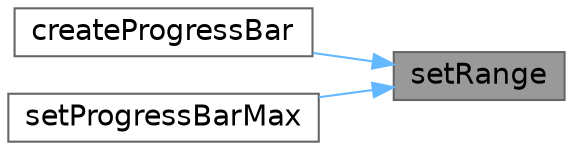 digraph "setRange"
{
 // LATEX_PDF_SIZE
  bgcolor="transparent";
  edge [fontname=Helvetica,fontsize=14,labelfontname=Helvetica,labelfontsize=14];
  node [fontname=Helvetica,fontsize=14,shape=box,height=0.2,width=0.4];
  rankdir="RL";
  Node1 [id="Node000001",label="setRange",height=0.2,width=0.4,color="gray40", fillcolor="grey60", style="filled", fontcolor="black",tooltip=" "];
  Node1 -> Node2 [id="edge1_Node000001_Node000002",dir="back",color="steelblue1",style="solid",tooltip=" "];
  Node2 [id="Node000002",label="createProgressBar",height=0.2,width=0.4,color="grey40", fillcolor="white", style="filled",URL="$db/da5/classWinBinder.html#a199792c1f6a882199ef76f64b4f67de0",tooltip=" "];
  Node1 -> Node3 [id="edge2_Node000001_Node000003",dir="back",color="steelblue1",style="solid",tooltip=" "];
  Node3 [id="Node000003",label="setProgressBarMax",height=0.2,width=0.4,color="grey40", fillcolor="white", style="filled",URL="$db/da5/classWinBinder.html#ac44a22abd34fc07b13a5e490d8bc8f58",tooltip=" "];
}
